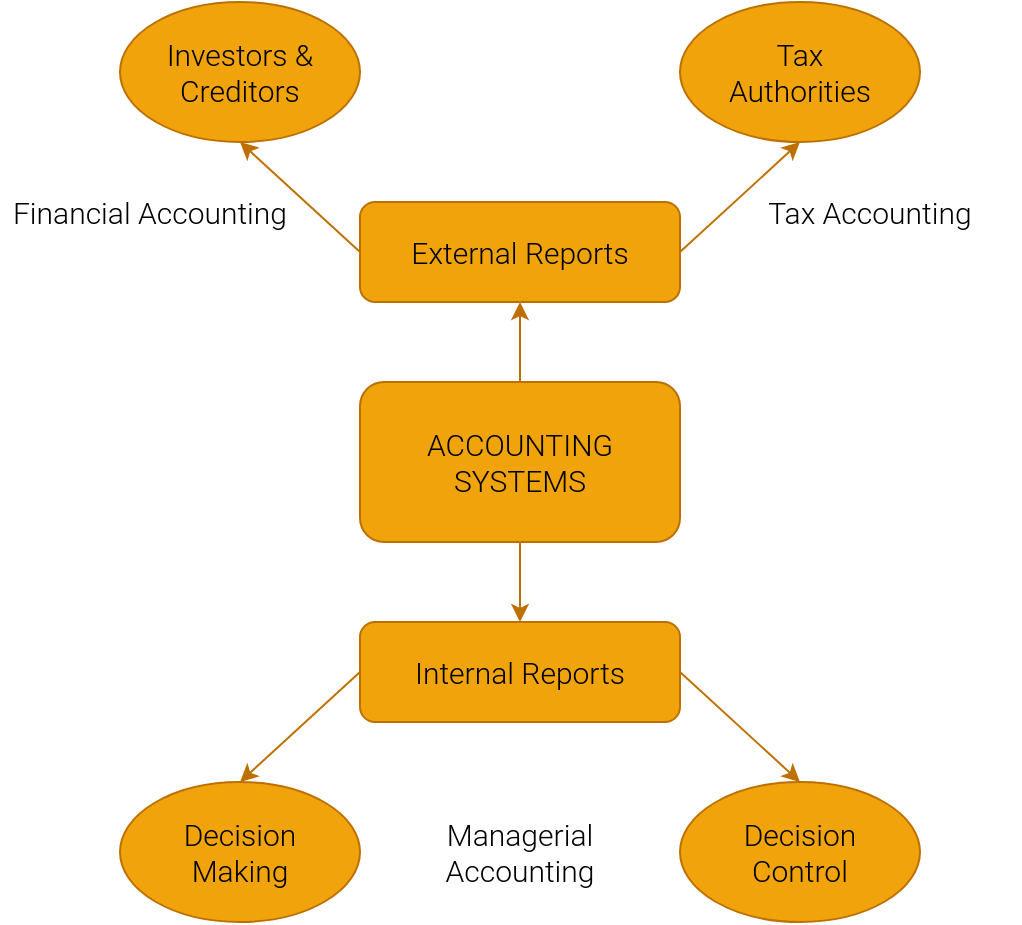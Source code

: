 <mxfile version="14.1.8" type="device"><diagram id="cxYXGOjC5mbjgULYelOe" name="Page-1"><mxGraphModel dx="1422" dy="816" grid="1" gridSize="10" guides="1" tooltips="1" connect="1" arrows="1" fold="1" page="1" pageScale="1" pageWidth="850" pageHeight="1100" math="0" shadow="0"><root><mxCell id="0"/><mxCell id="1" parent="0"/><mxCell id="te0pC0oOm5oZ_SbCzaiX-5" value="" style="edgeStyle=orthogonalEdgeStyle;rounded=0;orthogonalLoop=1;jettySize=auto;exitX=0.5;exitY=0;exitDx=0;exitDy=0;entryX=0.5;entryY=1;entryDx=0;entryDy=0;fillColor=#f0a30a;strokeColor=#BD7000;fontSize=15;fontFamily=Roboto Light;0,300;1,100;1,300&amp;display=swap;0,300;1,100;1,300&amp;display=swap;labelBackgroundColor=none;html=1;fontStyle=0;horizontal=1;textDirection=ltr;fontSource=https%3A%2F%2Ffonts.googleapis.com%2Fcss%3Ffamily%3DRoboto%2BLight;" parent="1" source="te0pC0oOm5oZ_SbCzaiX-1" target="te0pC0oOm5oZ_SbCzaiX-2" edge="1"><mxGeometry relative="1" as="geometry"/></mxCell><mxCell id="te0pC0oOm5oZ_SbCzaiX-6" value="" style="edgeStyle=orthogonalEdgeStyle;rounded=0;orthogonalLoop=1;jettySize=auto;exitX=0.5;exitY=1;exitDx=0;exitDy=0;entryX=0.5;entryY=0;entryDx=0;entryDy=0;fillColor=#f0a30a;strokeColor=#BD7000;fontSize=15;fontFamily=Roboto Light;0,300;1,100;1,300&amp;display=swap;0,300;1,100;1,300&amp;display=swap;labelBackgroundColor=none;html=1;fontStyle=0;horizontal=1;textDirection=ltr;fontSource=https%3A%2F%2Ffonts.googleapis.com%2Fcss%3Ffamily%3DRoboto%2BLight;" parent="1" source="te0pC0oOm5oZ_SbCzaiX-1" target="te0pC0oOm5oZ_SbCzaiX-3" edge="1"><mxGeometry relative="1" as="geometry"/></mxCell><mxCell id="te0pC0oOm5oZ_SbCzaiX-1" value="ACCOUNTING&lt;br style=&quot;font-size: 15px;&quot;&gt;SYSTEMS" style="rounded=1;whiteSpace=wrap;fillColor=#f0a30a;strokeColor=#BD7000;fontSize=15;fontFamily=Roboto Light;0,300;1,100;1,300&amp;display=swap;0,300;1,100;1,300&amp;display=swap;labelBackgroundColor=none;html=1;fontStyle=0;horizontal=1;textDirection=ltr;fontSource=https%3A%2F%2Ffonts.googleapis.com%2Fcss%3Ffamily%3DRoboto%2BLight;" parent="1" vertex="1"><mxGeometry x="360" y="240" width="160" height="80" as="geometry"/></mxCell><mxCell id="te0pC0oOm5oZ_SbCzaiX-8" value="" style="orthogonalLoop=1;jettySize=auto;exitX=1;exitY=0.5;exitDx=0;exitDy=0;entryX=0.5;entryY=1;entryDx=0;entryDy=0;fillColor=#f0a30a;strokeColor=#BD7000;fontSize=15;fontFamily=Roboto Light;0,300;1,100;1,300&amp;display=swap;0,300;1,100;1,300&amp;display=swap;labelBackgroundColor=none;html=1;fontStyle=0;horizontal=1;textDirection=ltr;fontSource=https%3A%2F%2Ffonts.googleapis.com%2Fcss%3Ffamily%3DRoboto%2BLight;" parent="1" source="te0pC0oOm5oZ_SbCzaiX-2" target="te0pC0oOm5oZ_SbCzaiX-4" edge="1"><mxGeometry relative="1" as="geometry"/></mxCell><mxCell id="te0pC0oOm5oZ_SbCzaiX-10" value="" style="edgeStyle=none;orthogonalLoop=1;jettySize=auto;exitX=0;exitY=0.5;exitDx=0;exitDy=0;entryX=0.5;entryY=1;entryDx=0;entryDy=0;fillColor=#f0a30a;strokeColor=#BD7000;fontSize=15;fontFamily=Roboto Light;0,300;1,100;1,300&amp;display=swap;0,300;1,100;1,300&amp;display=swap;labelBackgroundColor=none;html=1;fontStyle=0;horizontal=1;textDirection=ltr;fontSource=https%3A%2F%2Ffonts.googleapis.com%2Fcss%3Ffamily%3DRoboto%2BLight;" parent="1" source="te0pC0oOm5oZ_SbCzaiX-2" target="te0pC0oOm5oZ_SbCzaiX-9" edge="1"><mxGeometry relative="1" as="geometry"/></mxCell><mxCell id="te0pC0oOm5oZ_SbCzaiX-2" value="External Reports" style="rounded=1;whiteSpace=wrap;fillColor=#f0a30a;strokeColor=#BD7000;fontSize=15;fontFamily=Roboto Light;0,300;1,100;1,300&amp;display=swap;0,300;1,100;1,300&amp;display=swap;labelBackgroundColor=none;html=1;fontStyle=0;horizontal=1;textDirection=ltr;fontSource=https%3A%2F%2Ffonts.googleapis.com%2Fcss%3Ffamily%3DRoboto%2BLight;" parent="1" vertex="1"><mxGeometry x="360" y="150" width="160" height="50" as="geometry"/></mxCell><mxCell id="te0pC0oOm5oZ_SbCzaiX-13" value="" style="edgeStyle=none;orthogonalLoop=1;jettySize=auto;exitX=0;exitY=0.5;exitDx=0;exitDy=0;entryX=0.5;entryY=0;entryDx=0;entryDy=0;fillColor=#f0a30a;strokeColor=#BD7000;fontSize=15;fontFamily=Roboto Light;0,300;1,100;1,300&amp;display=swap;0,300;1,100;1,300&amp;display=swap;labelBackgroundColor=none;html=1;fontStyle=0;horizontal=1;textDirection=ltr;fontSource=https%3A%2F%2Ffonts.googleapis.com%2Fcss%3Ffamily%3DRoboto%2BLight;" parent="1" source="te0pC0oOm5oZ_SbCzaiX-3" target="te0pC0oOm5oZ_SbCzaiX-12" edge="1"><mxGeometry relative="1" as="geometry"/></mxCell><mxCell id="te0pC0oOm5oZ_SbCzaiX-14" value="" style="edgeStyle=none;orthogonalLoop=1;jettySize=auto;exitX=1;exitY=0.5;exitDx=0;exitDy=0;entryX=0.5;entryY=0;entryDx=0;entryDy=0;fillColor=#f0a30a;strokeColor=#BD7000;fontSize=15;fontFamily=Roboto Light;0,300;1,100;1,300&amp;display=swap;0,300;1,100;1,300&amp;display=swap;labelBackgroundColor=none;html=1;fontStyle=0;horizontal=1;textDirection=ltr;fontSource=https%3A%2F%2Ffonts.googleapis.com%2Fcss%3Ffamily%3DRoboto%2BLight;" parent="1" source="te0pC0oOm5oZ_SbCzaiX-3" target="te0pC0oOm5oZ_SbCzaiX-11" edge="1"><mxGeometry relative="1" as="geometry"/></mxCell><mxCell id="te0pC0oOm5oZ_SbCzaiX-3" value="Internal Reports" style="rounded=1;whiteSpace=wrap;fillColor=#f0a30a;strokeColor=#BD7000;fontSize=15;fontFamily=Roboto Light;0,300;1,100;1,300&amp;display=swap;0,300;1,100;1,300&amp;display=swap;labelBackgroundColor=none;html=1;fontStyle=0;horizontal=1;textDirection=ltr;fontSource=https%3A%2F%2Ffonts.googleapis.com%2Fcss%3Ffamily%3DRoboto%2BLight;" parent="1" vertex="1"><mxGeometry x="360" y="360" width="160" height="50" as="geometry"/></mxCell><mxCell id="te0pC0oOm5oZ_SbCzaiX-4" value="Tax&lt;br style=&quot;font-size: 15px;&quot;&gt;Authorities" style="ellipse;whiteSpace=wrap;fillColor=#f0a30a;strokeColor=#BD7000;fontSize=15;fontFamily=Roboto Light;0,300;1,100;1,300&amp;display=swap;0,300;1,100;1,300&amp;display=swap;labelBackgroundColor=none;html=1;fontStyle=0;horizontal=1;textDirection=ltr;fontSource=https%3A%2F%2Ffonts.googleapis.com%2Fcss%3Ffamily%3DRoboto%2BLight;" parent="1" vertex="1"><mxGeometry x="520" y="50" width="120" height="70" as="geometry"/></mxCell><mxCell id="te0pC0oOm5oZ_SbCzaiX-9" value="Investors &amp;amp;&lt;br style=&quot;font-size: 15px&quot;&gt;Creditors" style="ellipse;whiteSpace=wrap;fillColor=#f0a30a;strokeColor=#BD7000;fontSize=15;fontFamily=Roboto Light;0,300;1,100;1,300&amp;display=swap;0,300;1,100;1,300&amp;display=swap;labelBackgroundColor=none;html=1;fontStyle=0;horizontal=1;textDirection=ltr;fontSource=https%3A%2F%2Ffonts.googleapis.com%2Fcss%3Ffamily%3DRoboto%2BLight;" parent="1" vertex="1"><mxGeometry x="240" y="50" width="120" height="70" as="geometry"/></mxCell><mxCell id="te0pC0oOm5oZ_SbCzaiX-11" value="Decision&lt;br style=&quot;font-size: 15px;&quot;&gt;Control" style="ellipse;whiteSpace=wrap;fillColor=#f0a30a;strokeColor=#BD7000;fontSize=15;fontFamily=Roboto Light;0,300;1,100;1,300&amp;display=swap;0,300;1,100;1,300&amp;display=swap;labelBackgroundColor=none;html=1;fontStyle=0;horizontal=1;textDirection=ltr;fontSource=https%3A%2F%2Ffonts.googleapis.com%2Fcss%3Ffamily%3DRoboto%2BLight;" parent="1" vertex="1"><mxGeometry x="520" y="440" width="120" height="70" as="geometry"/></mxCell><mxCell id="te0pC0oOm5oZ_SbCzaiX-12" value="Decision&lt;br style=&quot;font-size: 15px;&quot;&gt;Making" style="ellipse;whiteSpace=wrap;fillColor=#f0a30a;strokeColor=#BD7000;fontSize=15;fontFamily=Roboto Light;0,300;1,100;1,300&amp;display=swap;0,300;1,100;1,300&amp;display=swap;labelBackgroundColor=none;html=1;fontStyle=0;horizontal=1;textDirection=ltr;fontSource=https%3A%2F%2Ffonts.googleapis.com%2Fcss%3Ffamily%3DRoboto%2BLight;" parent="1" vertex="1"><mxGeometry x="240" y="440" width="120" height="70" as="geometry"/></mxCell><mxCell id="te0pC0oOm5oZ_SbCzaiX-15" value="Managerial Accounting" style="rounded=0;whiteSpace=wrap;fillColor=none;strokeColor=none;fontSize=15;fontFamily=Roboto Light;0,300;1,100;1,300&amp;display=swap;0,300;1,100;1,300&amp;display=swap;labelBackgroundColor=none;html=1;fontStyle=0;horizontal=1;textDirection=ltr;fontSource=https%3A%2F%2Ffonts.googleapis.com%2Fcss%3Ffamily%3DRoboto%2BLight;" parent="1" vertex="1"><mxGeometry x="365" y="460" width="150" height="30" as="geometry"/></mxCell><mxCell id="te0pC0oOm5oZ_SbCzaiX-16" value="Financial Accounting" style="rounded=0;whiteSpace=wrap;fillColor=none;strokeColor=none;fontSize=15;fontFamily=Roboto Light;0,300;1,100;1,300&amp;display=swap;0,300;1,100;1,300&amp;display=swap;labelBackgroundColor=none;html=1;fontStyle=0;horizontal=1;textDirection=ltr;fontSource=https%3A%2F%2Ffonts.googleapis.com%2Fcss%3Ffamily%3DRoboto%2BLight;" parent="1" vertex="1"><mxGeometry x="180" y="140" width="150" height="30" as="geometry"/></mxCell><mxCell id="te0pC0oOm5oZ_SbCzaiX-17" value="Tax Accounting" style="rounded=0;whiteSpace=wrap;fillColor=none;strokeColor=none;fontSize=15;fontFamily=Roboto Light;0,300;1,100;1,300&amp;display=swap;0,300;1,100;1,300&amp;display=swap;labelBackgroundColor=none;html=1;fontStyle=0;horizontal=1;textDirection=ltr;fontSource=https%3A%2F%2Ffonts.googleapis.com%2Fcss%3Ffamily%3DRoboto%2BLight;" parent="1" vertex="1"><mxGeometry x="540" y="140" width="150" height="30" as="geometry"/></mxCell></root></mxGraphModel></diagram></mxfile>